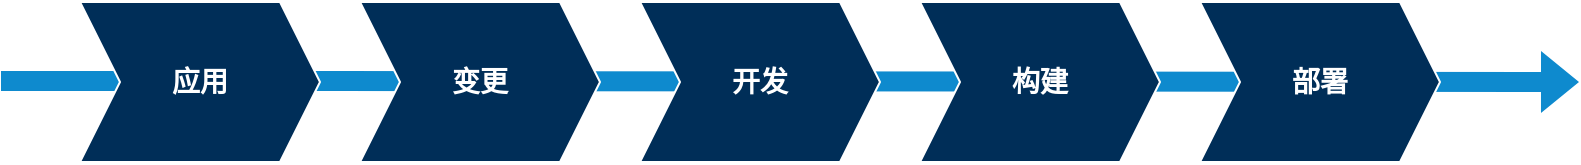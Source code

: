 <mxfile version="14.1.9" type="github">
  <diagram id="XRcGwd75u94CFjbTboYJ" name="Page-1">
    <mxGraphModel dx="1298" dy="834" grid="0" gridSize="10" guides="1" tooltips="1" connect="1" arrows="1" fold="1" page="1" pageScale="1" pageWidth="1169" pageHeight="1654" math="0" shadow="0">
      <root>
        <mxCell id="0" />
        <mxCell id="1" parent="0" />
        <mxCell id="Mh-xy4KkmHsxOrBDweZh-7" value="" style="shape=flexArrow;endArrow=classic;html=1;fontSize=14;fontColor=#FFFFFF;fillColor=#0e8ace;strokeColor=none;" edge="1" parent="1">
          <mxGeometry width="50" height="50" relative="1" as="geometry">
            <mxPoint x="70" y="229.5" as="sourcePoint" />
            <mxPoint x="860" y="230" as="targetPoint" />
            <Array as="points">
              <mxPoint x="240" y="229.5" />
            </Array>
          </mxGeometry>
        </mxCell>
        <mxCell id="Mh-xy4KkmHsxOrBDweZh-1" value="应用" style="shape=step;perimeter=stepPerimeter;whiteSpace=wrap;html=1;fixedSize=1;fillColor=#002e58;strokeColor=#FFFFFF;fontColor=#FFFFFF;fontStyle=1;fontSize=14;" vertex="1" parent="1">
          <mxGeometry x="110" y="190" width="120" height="80" as="geometry" />
        </mxCell>
        <mxCell id="Mh-xy4KkmHsxOrBDweZh-2" value="变更" style="shape=step;perimeter=stepPerimeter;whiteSpace=wrap;html=1;fixedSize=1;fontSize=14;fontColor=#FFFFFF;fontStyle=1;strokeColor=#FFFFFF;fillColor=#002e58;" vertex="1" parent="1">
          <mxGeometry x="250" y="190" width="120" height="80" as="geometry" />
        </mxCell>
        <mxCell id="Mh-xy4KkmHsxOrBDweZh-3" value="开发" style="shape=step;perimeter=stepPerimeter;whiteSpace=wrap;html=1;fixedSize=1;fontSize=14;fontColor=#FFFFFF;fontStyle=1;strokeColor=#FFFFFF;fillColor=#002e58;" vertex="1" parent="1">
          <mxGeometry x="390" y="190" width="120" height="80" as="geometry" />
        </mxCell>
        <mxCell id="Mh-xy4KkmHsxOrBDweZh-4" value="构建" style="shape=step;perimeter=stepPerimeter;whiteSpace=wrap;html=1;fixedSize=1;fontSize=14;fontColor=#FFFFFF;fontStyle=1;strokeColor=#FFFFFF;fillColor=#002e58;" vertex="1" parent="1">
          <mxGeometry x="530" y="190" width="120" height="80" as="geometry" />
        </mxCell>
        <mxCell id="Mh-xy4KkmHsxOrBDweZh-5" value="部署" style="shape=step;perimeter=stepPerimeter;whiteSpace=wrap;html=1;fixedSize=1;fontSize=14;fontColor=#FFFFFF;fontStyle=1;strokeColor=#FFFFFF;fillColor=#002e58;" vertex="1" parent="1">
          <mxGeometry x="670" y="190" width="120" height="80" as="geometry" />
        </mxCell>
      </root>
    </mxGraphModel>
  </diagram>
</mxfile>
